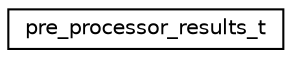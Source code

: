 digraph "Graphical Class Hierarchy"
{
 // LATEX_PDF_SIZE
  edge [fontname="Helvetica",fontsize="10",labelfontname="Helvetica",labelfontsize="10"];
  node [fontname="Helvetica",fontsize="10",shape=record];
  rankdir="LR";
  Node0 [label="pre_processor_results_t",height=0.2,width=0.4,color="black", fillcolor="white", style="filled",URL="$structpre__processor__results__t.html",tooltip="Structure for saving the output of each pre_processor instance."];
}
